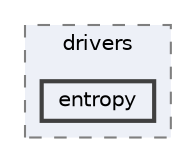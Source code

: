 digraph "build/modules/nrf/drivers/entropy"
{
 // LATEX_PDF_SIZE
  bgcolor="transparent";
  edge [fontname=Helvetica,fontsize=10,labelfontname=Helvetica,labelfontsize=10];
  node [fontname=Helvetica,fontsize=10,shape=box,height=0.2,width=0.4];
  compound=true
  subgraph clusterdir_152602b1c5462cf95939fcc84a3ae0c1 {
    graph [ bgcolor="#edf0f7", pencolor="grey50", label="drivers", fontname=Helvetica,fontsize=10 style="filled,dashed", URL="dir_152602b1c5462cf95939fcc84a3ae0c1.html",tooltip=""]
  dir_5e24a91d767764d3e2441027da1e0c33 [label="entropy", fillcolor="#edf0f7", color="grey25", style="filled,bold", URL="dir_5e24a91d767764d3e2441027da1e0c33.html",tooltip=""];
  }
}

